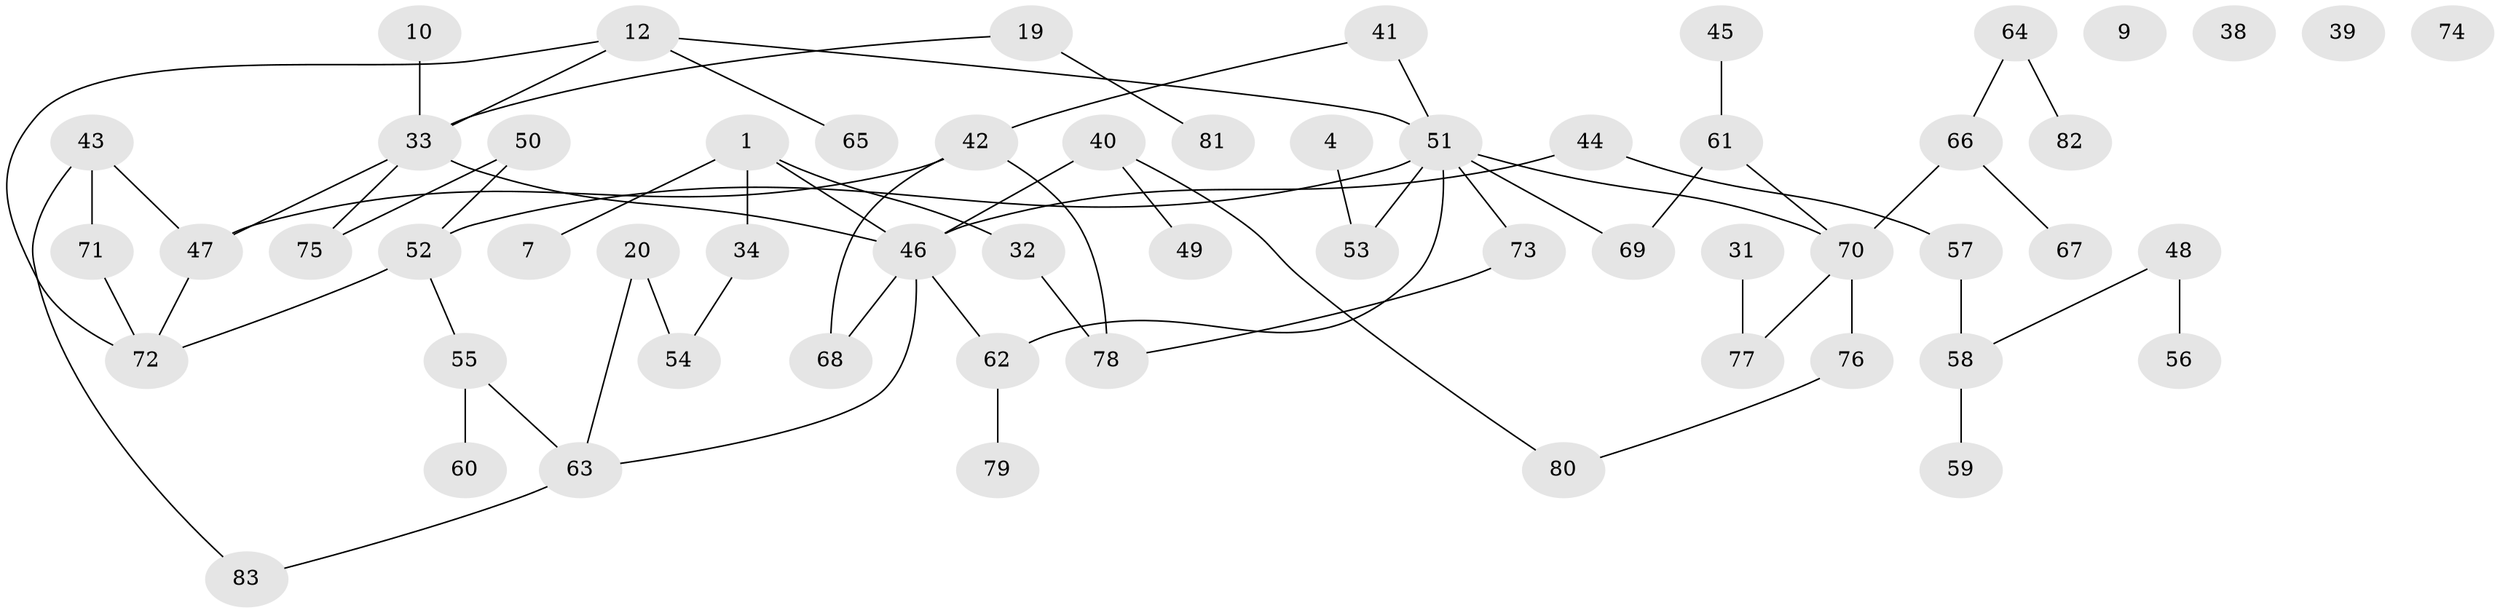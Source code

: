 // original degree distribution, {4: 0.14457831325301204, 6: 0.012048192771084338, 1: 0.2289156626506024, 2: 0.3493975903614458, 0: 0.04819277108433735, 3: 0.20481927710843373, 8: 0.012048192771084338}
// Generated by graph-tools (version 1.1) at 2025/43/03/04/25 21:43:13]
// undirected, 58 vertices, 67 edges
graph export_dot {
graph [start="1"]
  node [color=gray90,style=filled];
  1;
  4;
  7;
  9;
  10;
  12;
  19;
  20;
  31;
  32;
  33 [super="+15"];
  34;
  38;
  39;
  40 [super="+36"];
  41;
  42 [super="+21"];
  43 [super="+16+6+28+35"];
  44;
  45;
  46;
  47 [super="+17+23"];
  48 [super="+37+27"];
  49;
  50 [super="+26"];
  51 [super="+2+22"];
  52;
  53;
  54;
  55;
  56;
  57;
  58 [super="+24"];
  59;
  60;
  61;
  62 [super="+29"];
  63;
  64;
  65;
  66;
  67;
  68;
  69;
  70 [super="+25"];
  71 [super="+8+14"];
  72;
  73;
  74;
  75;
  76;
  77;
  78 [super="+5+30"];
  79;
  80;
  81;
  82;
  83;
  1 -- 7;
  1 -- 32;
  1 -- 34;
  1 -- 46;
  4 -- 53;
  10 -- 33;
  12 -- 65;
  12 -- 72;
  12 -- 51;
  12 -- 33;
  19 -- 81;
  19 -- 33;
  20 -- 54;
  20 -- 63;
  31 -- 77;
  32 -- 78;
  33 -- 46 [weight=2];
  33 -- 75;
  33 -- 47;
  34 -- 54;
  40 -- 46;
  40 -- 49;
  40 -- 80;
  41 -- 42;
  41 -- 51;
  42 -- 47 [weight=2];
  42 -- 68;
  42 -- 78 [weight=2];
  43 -- 47;
  43 -- 83;
  43 -- 71;
  44 -- 46;
  44 -- 57;
  45 -- 61;
  46 -- 62;
  46 -- 63;
  46 -- 68;
  47 -- 72;
  48 -- 56;
  48 -- 58;
  50 -- 52;
  50 -- 75;
  51 -- 70;
  51 -- 52;
  51 -- 69;
  51 -- 73;
  51 -- 53;
  51 -- 62;
  52 -- 55;
  52 -- 72;
  55 -- 60;
  55 -- 63;
  57 -- 58;
  58 -- 59;
  61 -- 69;
  61 -- 70;
  62 -- 79;
  63 -- 83;
  64 -- 66;
  64 -- 82;
  66 -- 67;
  66 -- 70;
  70 -- 76;
  70 -- 77;
  71 -- 72;
  73 -- 78;
  76 -- 80;
}
